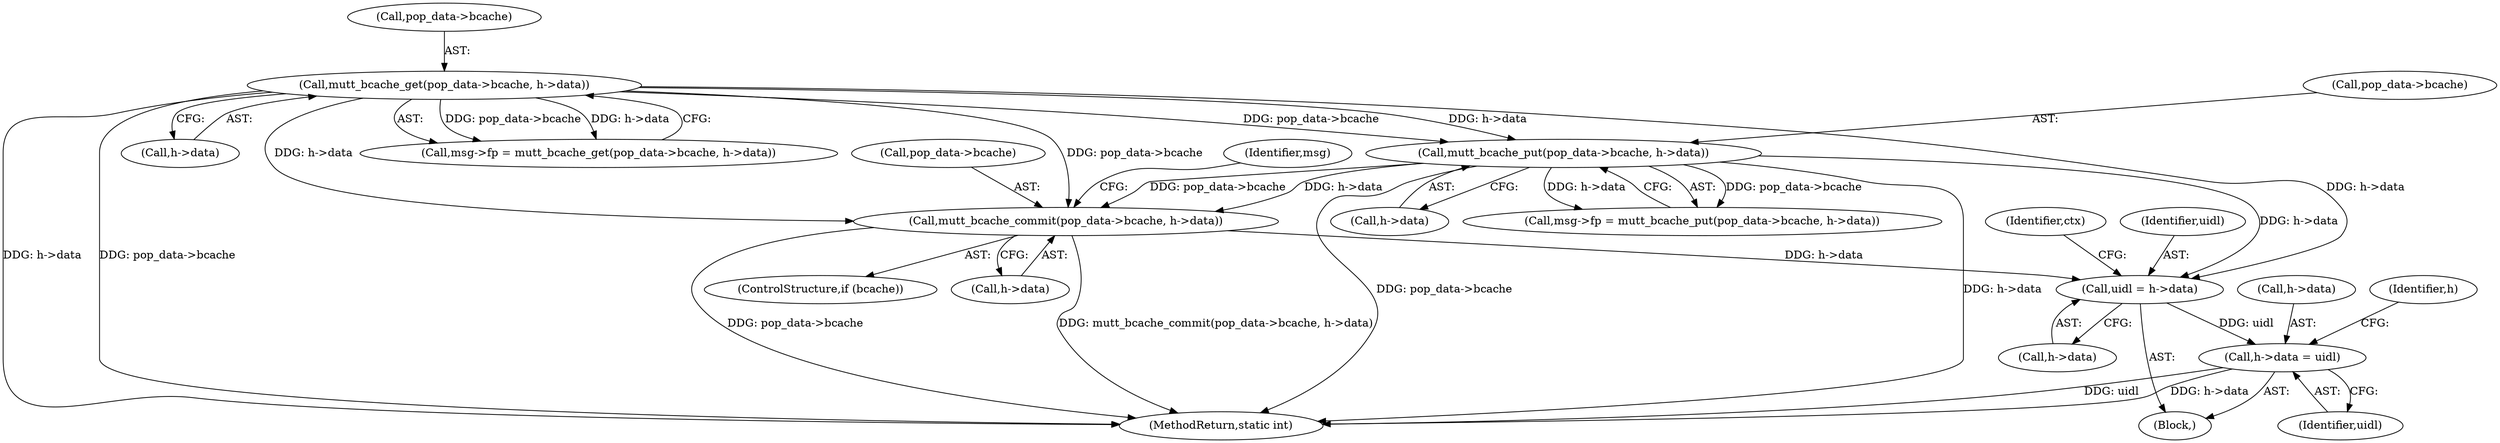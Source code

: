 digraph "0_neomutt_9bfab35522301794483f8f9ed60820bdec9be59e_2@pointer" {
"1000465" [label="(Call,h->data = uidl)"];
"1000398" [label="(Call,uidl = h->data)"];
"1000372" [label="(Call,mutt_bcache_commit(pop_data->bcache, h->data))"];
"1000151" [label="(Call,mutt_bcache_get(pop_data->bcache, h->data))"];
"1000271" [label="(Call,mutt_bcache_put(pop_data->bcache, h->data))"];
"1000399" [label="(Identifier,uidl)"];
"1000372" [label="(Call,mutt_bcache_commit(pop_data->bcache, h->data))"];
"1000275" [label="(Call,h->data)"];
"1000466" [label="(Call,h->data)"];
"1000465" [label="(Call,h->data = uidl)"];
"1000373" [label="(Call,pop_data->bcache)"];
"1000155" [label="(Call,h->data)"];
"1000271" [label="(Call,mutt_bcache_put(pop_data->bcache, h->data))"];
"1000398" [label="(Call,uidl = h->data)"];
"1000472" [label="(Identifier,h)"];
"1000538" [label="(MethodReturn,static int)"];
"1000152" [label="(Call,pop_data->bcache)"];
"1000406" [label="(Identifier,ctx)"];
"1000267" [label="(Call,msg->fp = mutt_bcache_put(pop_data->bcache, h->data))"];
"1000151" [label="(Call,mutt_bcache_get(pop_data->bcache, h->data))"];
"1000272" [label="(Call,pop_data->bcache)"];
"1000396" [label="(Identifier,msg)"];
"1000115" [label="(Block,)"];
"1000370" [label="(ControlStructure,if (bcache))"];
"1000400" [label="(Call,h->data)"];
"1000376" [label="(Call,h->data)"];
"1000469" [label="(Identifier,uidl)"];
"1000147" [label="(Call,msg->fp = mutt_bcache_get(pop_data->bcache, h->data))"];
"1000465" -> "1000115"  [label="AST: "];
"1000465" -> "1000469"  [label="CFG: "];
"1000466" -> "1000465"  [label="AST: "];
"1000469" -> "1000465"  [label="AST: "];
"1000472" -> "1000465"  [label="CFG: "];
"1000465" -> "1000538"  [label="DDG: uidl"];
"1000465" -> "1000538"  [label="DDG: h->data"];
"1000398" -> "1000465"  [label="DDG: uidl"];
"1000398" -> "1000115"  [label="AST: "];
"1000398" -> "1000400"  [label="CFG: "];
"1000399" -> "1000398"  [label="AST: "];
"1000400" -> "1000398"  [label="AST: "];
"1000406" -> "1000398"  [label="CFG: "];
"1000372" -> "1000398"  [label="DDG: h->data"];
"1000271" -> "1000398"  [label="DDG: h->data"];
"1000151" -> "1000398"  [label="DDG: h->data"];
"1000372" -> "1000370"  [label="AST: "];
"1000372" -> "1000376"  [label="CFG: "];
"1000373" -> "1000372"  [label="AST: "];
"1000376" -> "1000372"  [label="AST: "];
"1000396" -> "1000372"  [label="CFG: "];
"1000372" -> "1000538"  [label="DDG: pop_data->bcache"];
"1000372" -> "1000538"  [label="DDG: mutt_bcache_commit(pop_data->bcache, h->data)"];
"1000151" -> "1000372"  [label="DDG: pop_data->bcache"];
"1000151" -> "1000372"  [label="DDG: h->data"];
"1000271" -> "1000372"  [label="DDG: pop_data->bcache"];
"1000271" -> "1000372"  [label="DDG: h->data"];
"1000151" -> "1000147"  [label="AST: "];
"1000151" -> "1000155"  [label="CFG: "];
"1000152" -> "1000151"  [label="AST: "];
"1000155" -> "1000151"  [label="AST: "];
"1000147" -> "1000151"  [label="CFG: "];
"1000151" -> "1000538"  [label="DDG: pop_data->bcache"];
"1000151" -> "1000538"  [label="DDG: h->data"];
"1000151" -> "1000147"  [label="DDG: pop_data->bcache"];
"1000151" -> "1000147"  [label="DDG: h->data"];
"1000151" -> "1000271"  [label="DDG: pop_data->bcache"];
"1000151" -> "1000271"  [label="DDG: h->data"];
"1000271" -> "1000267"  [label="AST: "];
"1000271" -> "1000275"  [label="CFG: "];
"1000272" -> "1000271"  [label="AST: "];
"1000275" -> "1000271"  [label="AST: "];
"1000267" -> "1000271"  [label="CFG: "];
"1000271" -> "1000538"  [label="DDG: h->data"];
"1000271" -> "1000538"  [label="DDG: pop_data->bcache"];
"1000271" -> "1000267"  [label="DDG: pop_data->bcache"];
"1000271" -> "1000267"  [label="DDG: h->data"];
}
